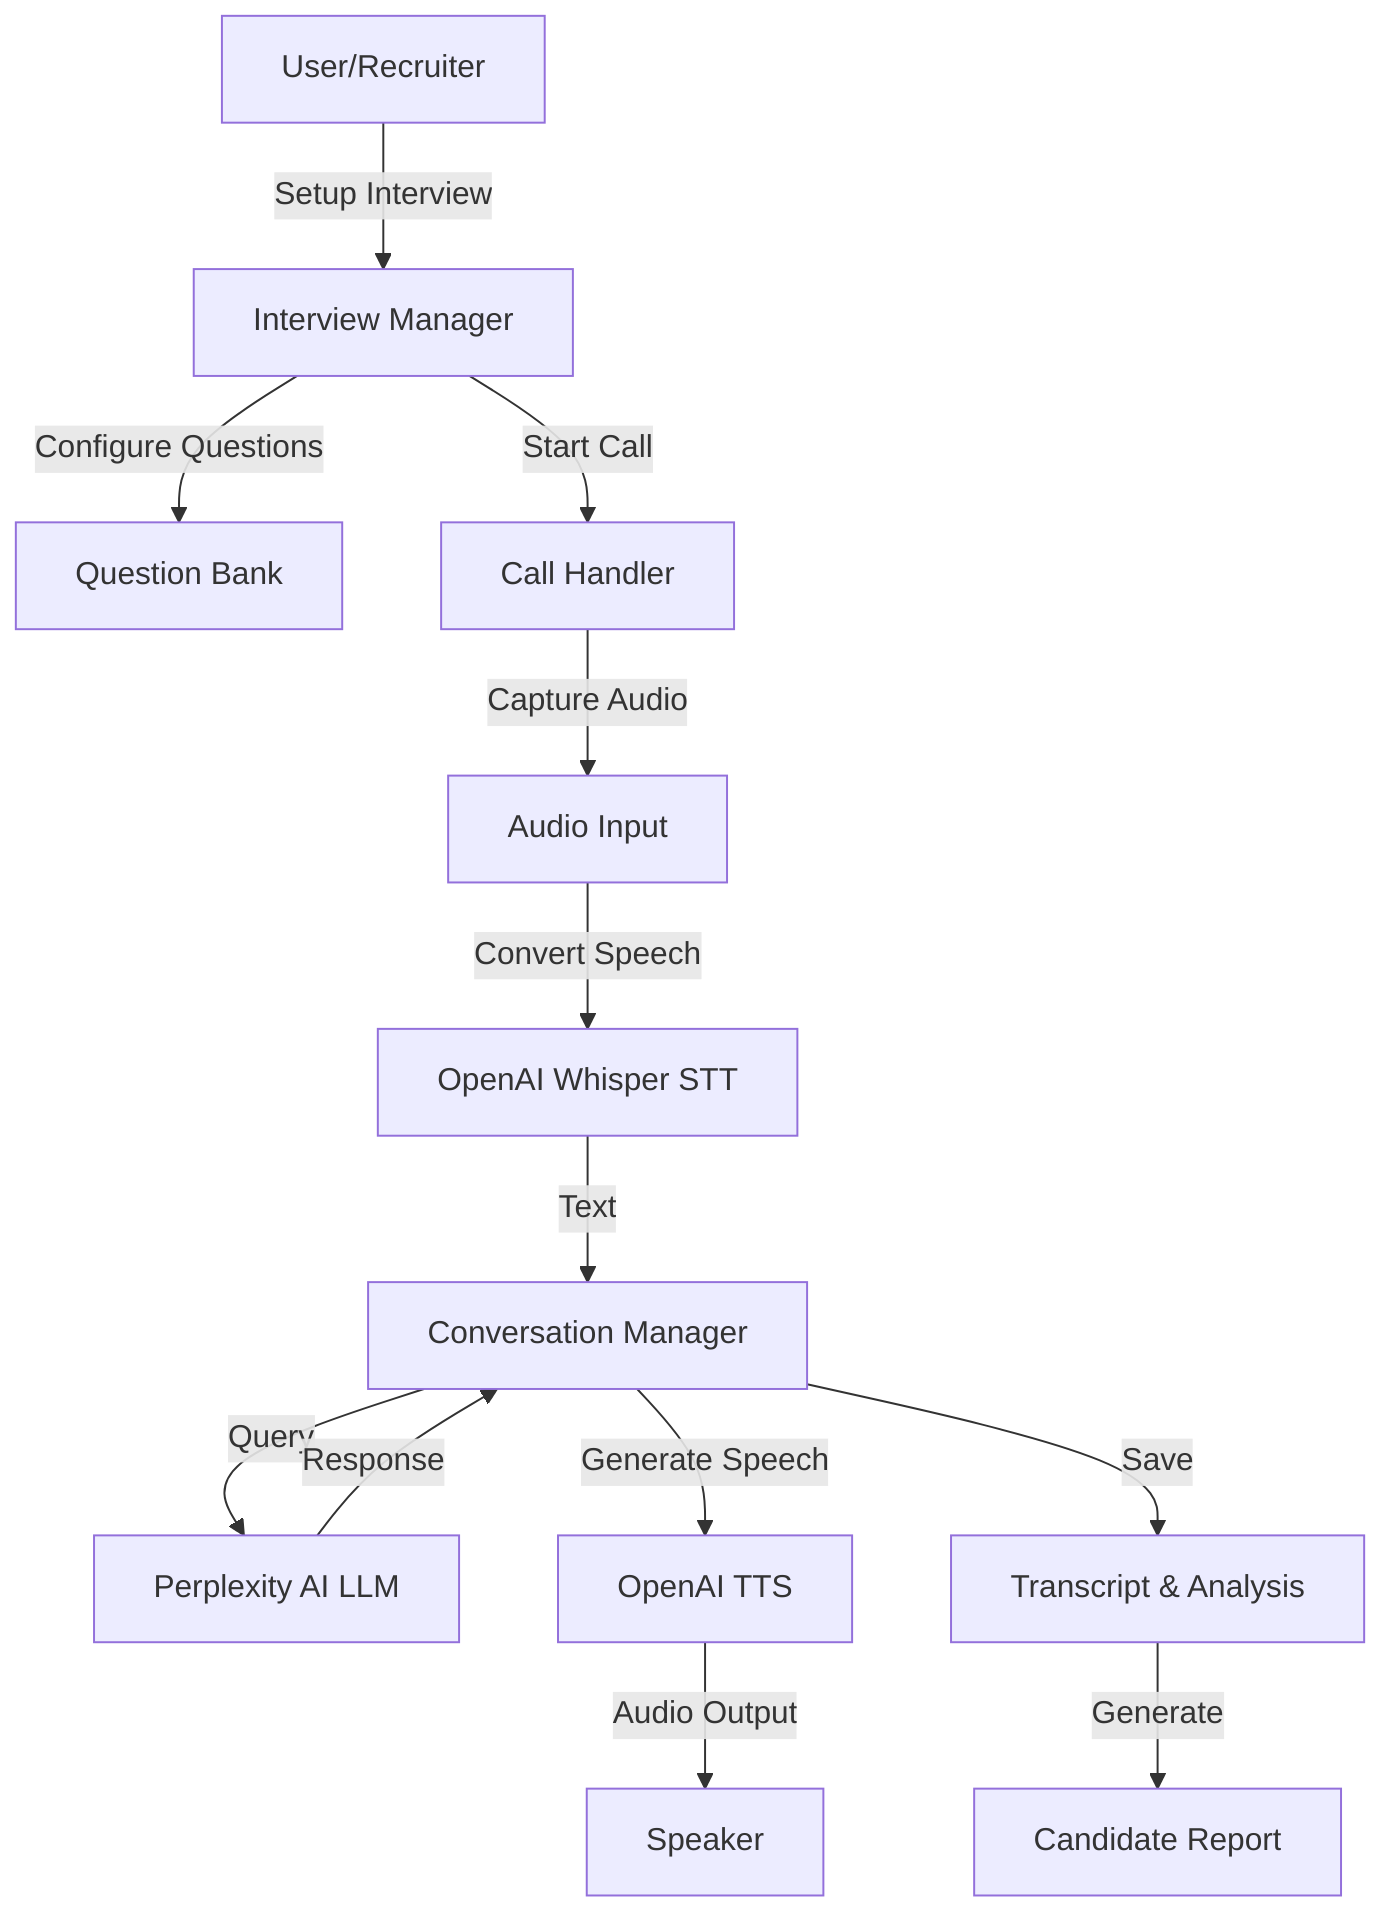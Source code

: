 flowchart TD
    A[User/Recruiter] -->|Setup Interview| B[Interview Manager]
    B -->|Configure Questions| C[Question Bank]
    B -->|Start Call| D[Call Handler]
    D -->|Capture Audio| E[Audio Input]
    E -->|Convert Speech| F[OpenAI Whisper STT]
    F -->|Text| G[Conversation Manager]
    G -->|Query| H[Perplexity AI LLM]
    H -->|Response| G
    G -->|Generate Speech| I[OpenAI TTS]
    I -->|Audio Output| J[Speaker]
    G -->|Save| K[Transcript & Analysis]
    K -->|Generate| L[Candidate Report]